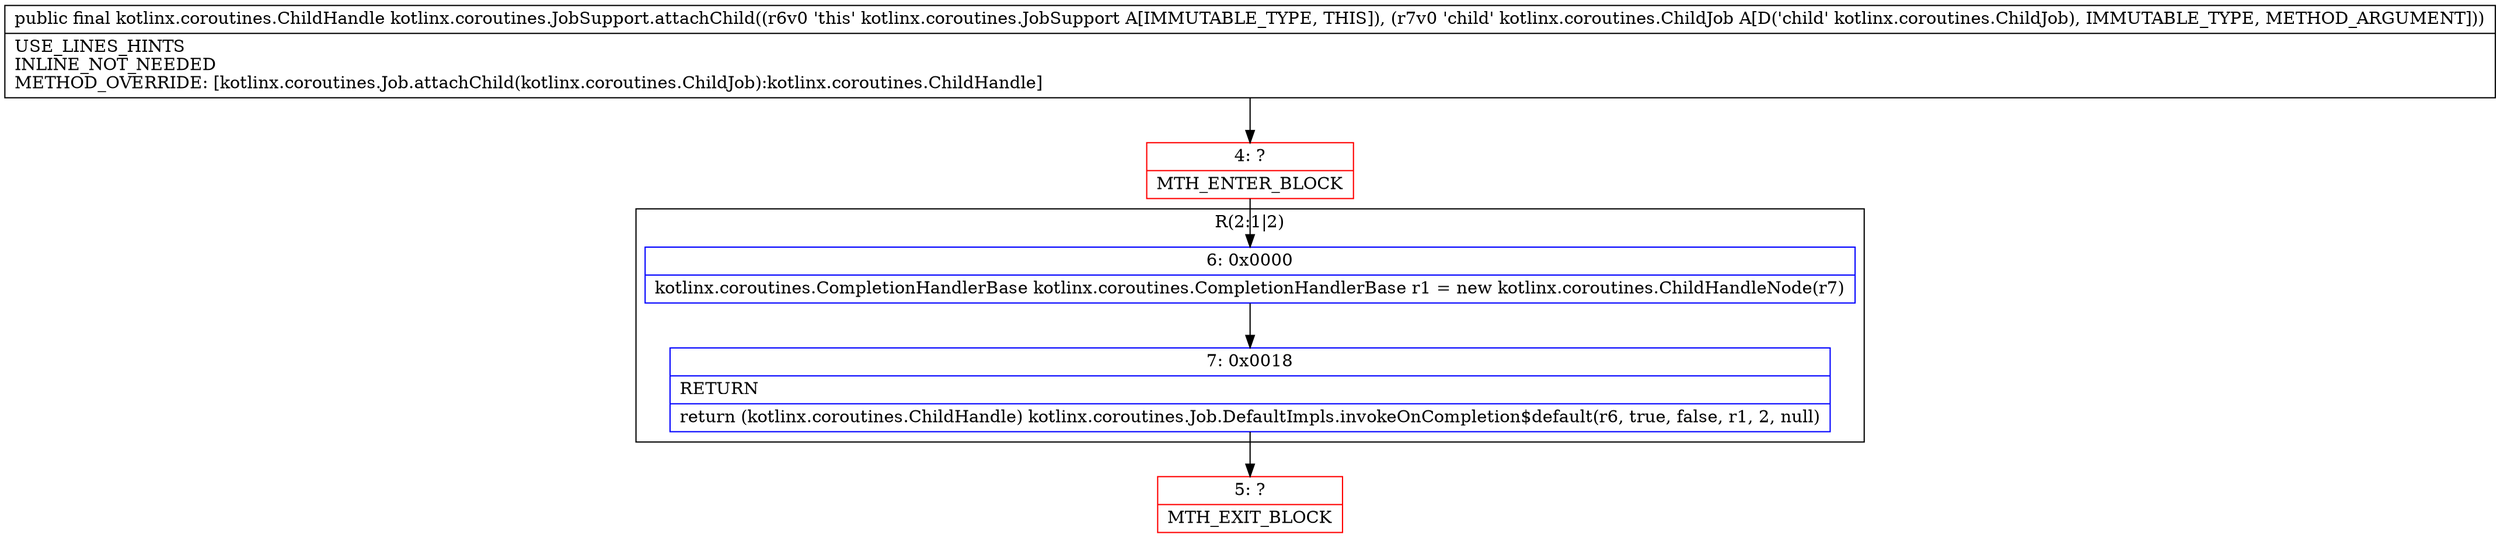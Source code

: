 digraph "CFG forkotlinx.coroutines.JobSupport.attachChild(Lkotlinx\/coroutines\/ChildJob;)Lkotlinx\/coroutines\/ChildHandle;" {
subgraph cluster_Region_895844026 {
label = "R(2:1|2)";
node [shape=record,color=blue];
Node_6 [shape=record,label="{6\:\ 0x0000|kotlinx.coroutines.CompletionHandlerBase kotlinx.coroutines.CompletionHandlerBase r1 = new kotlinx.coroutines.ChildHandleNode(r7)\l}"];
Node_7 [shape=record,label="{7\:\ 0x0018|RETURN\l|return (kotlinx.coroutines.ChildHandle) kotlinx.coroutines.Job.DefaultImpls.invokeOnCompletion$default(r6, true, false, r1, 2, null)\l}"];
}
Node_4 [shape=record,color=red,label="{4\:\ ?|MTH_ENTER_BLOCK\l}"];
Node_5 [shape=record,color=red,label="{5\:\ ?|MTH_EXIT_BLOCK\l}"];
MethodNode[shape=record,label="{public final kotlinx.coroutines.ChildHandle kotlinx.coroutines.JobSupport.attachChild((r6v0 'this' kotlinx.coroutines.JobSupport A[IMMUTABLE_TYPE, THIS]), (r7v0 'child' kotlinx.coroutines.ChildJob A[D('child' kotlinx.coroutines.ChildJob), IMMUTABLE_TYPE, METHOD_ARGUMENT]))  | USE_LINES_HINTS\lINLINE_NOT_NEEDED\lMETHOD_OVERRIDE: [kotlinx.coroutines.Job.attachChild(kotlinx.coroutines.ChildJob):kotlinx.coroutines.ChildHandle]\l}"];
MethodNode -> Node_4;Node_6 -> Node_7;
Node_7 -> Node_5;
Node_4 -> Node_6;
}

